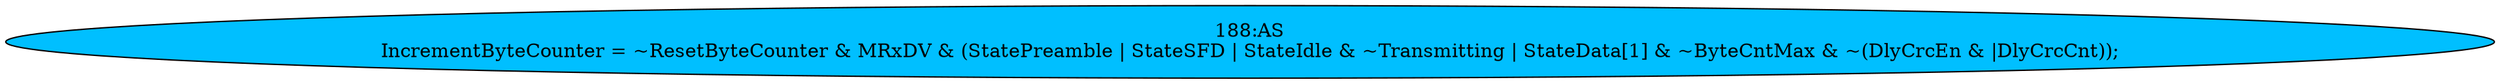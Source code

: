 strict digraph "" {
	node [label="\N"];
	"188:AS"	 [ast="<pyverilog.vparser.ast.Assign object at 0x7f9a3ca40490>",
		def_var="['IncrementByteCounter']",
		fillcolor=deepskyblue,
		label="188:AS
IncrementByteCounter = ~ResetByteCounter & MRxDV & (StatePreamble | StateSFD | StateIdle & ~Transmitting | StateData[1] & ~\
ByteCntMax & ~(DlyCrcEn & |DlyCrcCnt));",
		statements="[]",
		style=filled,
		typ=Assign,
		use_var="['ResetByteCounter', 'MRxDV', 'StatePreamble', 'StateSFD', 'StateIdle', 'Transmitting', 'StateData', 'ByteCntMax', 'DlyCrcEn', '\
DlyCrcCnt']"];
}
